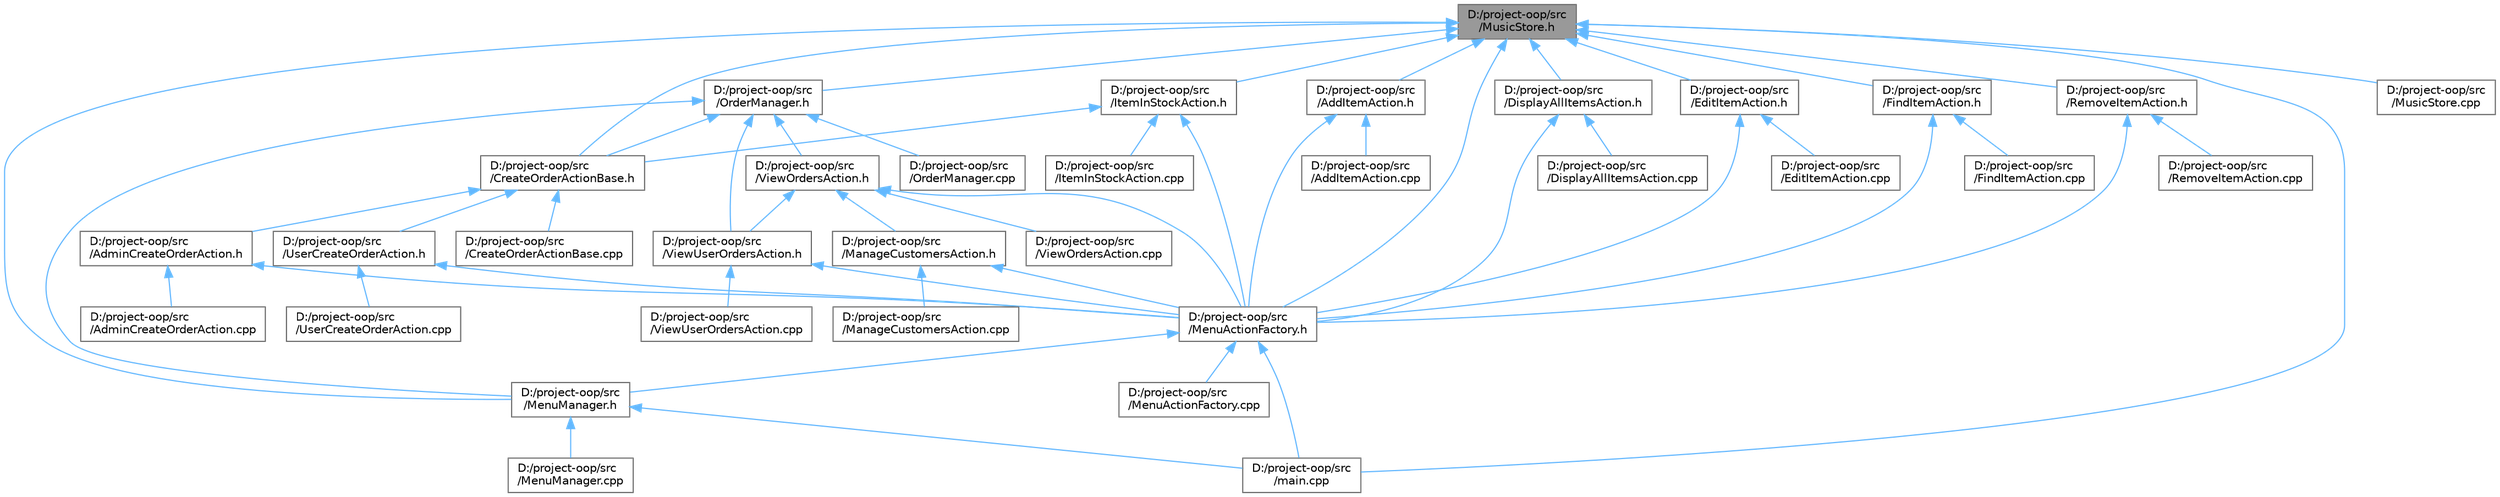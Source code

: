 digraph "D:/project-oop/src/MusicStore.h"
{
 // LATEX_PDF_SIZE
  bgcolor="transparent";
  edge [fontname=Helvetica,fontsize=10,labelfontname=Helvetica,labelfontsize=10];
  node [fontname=Helvetica,fontsize=10,shape=box,height=0.2,width=0.4];
  Node1 [id="Node000001",label="D:/project-oop/src\l/MusicStore.h",height=0.2,width=0.4,color="gray40", fillcolor="grey60", style="filled", fontcolor="black",tooltip="Định nghĩa lớp MusicStore để quản lý các mặt hàng âm nhạc trong cửa hàng."];
  Node1 -> Node2 [id="edge1_Node000001_Node000002",dir="back",color="steelblue1",style="solid",tooltip=" "];
  Node2 [id="Node000002",label="D:/project-oop/src\l/AddItemAction.h",height=0.2,width=0.4,color="grey40", fillcolor="white", style="filled",URL="$_add_item_action_8h.html",tooltip="Định nghĩa lớp AddItemAction thực hiện hành động thêm mặt hàng âm nhạc vào cửa hàng."];
  Node2 -> Node3 [id="edge2_Node000002_Node000003",dir="back",color="steelblue1",style="solid",tooltip=" "];
  Node3 [id="Node000003",label="D:/project-oop/src\l/AddItemAction.cpp",height=0.2,width=0.4,color="grey40", fillcolor="white", style="filled",URL="$_add_item_action_8cpp.html",tooltip=" "];
  Node2 -> Node4 [id="edge3_Node000002_Node000004",dir="back",color="steelblue1",style="solid",tooltip=" "];
  Node4 [id="Node000004",label="D:/project-oop/src\l/MenuActionFactory.h",height=0.2,width=0.4,color="grey40", fillcolor="white", style="filled",URL="$_menu_action_factory_8h.html",tooltip="Định nghĩa lớp MenuActionFactory để tạo các đối tượng hành động tương ứng với lựa chọn menu của người..."];
  Node4 -> Node5 [id="edge4_Node000004_Node000005",dir="back",color="steelblue1",style="solid",tooltip=" "];
  Node5 [id="Node000005",label="D:/project-oop/src\l/MenuActionFactory.cpp",height=0.2,width=0.4,color="grey40", fillcolor="white", style="filled",URL="$_menu_action_factory_8cpp.html",tooltip=" "];
  Node4 -> Node6 [id="edge5_Node000004_Node000006",dir="back",color="steelblue1",style="solid",tooltip=" "];
  Node6 [id="Node000006",label="D:/project-oop/src\l/MenuManager.h",height=0.2,width=0.4,color="grey40", fillcolor="white", style="filled",URL="$_menu_manager_8h.html",tooltip="Định nghĩa lớp MenuManager để quản lý các menu và xử lý tương tác của người dùng trong ứng dụng cửa h..."];
  Node6 -> Node7 [id="edge6_Node000006_Node000007",dir="back",color="steelblue1",style="solid",tooltip=" "];
  Node7 [id="Node000007",label="D:/project-oop/src\l/MenuManager.cpp",height=0.2,width=0.4,color="grey40", fillcolor="white", style="filled",URL="$_menu_manager_8cpp.html",tooltip=" "];
  Node6 -> Node8 [id="edge7_Node000006_Node000008",dir="back",color="steelblue1",style="solid",tooltip=" "];
  Node8 [id="Node000008",label="D:/project-oop/src\l/main.cpp",height=0.2,width=0.4,color="grey40", fillcolor="white", style="filled",URL="$main_8cpp.html",tooltip=" "];
  Node4 -> Node8 [id="edge8_Node000004_Node000008",dir="back",color="steelblue1",style="solid",tooltip=" "];
  Node1 -> Node9 [id="edge9_Node000001_Node000009",dir="back",color="steelblue1",style="solid",tooltip=" "];
  Node9 [id="Node000009",label="D:/project-oop/src\l/CreateOrderActionBase.h",height=0.2,width=0.4,color="grey40", fillcolor="white", style="filled",URL="$_create_order_action_base_8h.html",tooltip="Định nghĩa lớp cơ sở cho hành động tạo đơn hàng, dùng chung cho cả quản trị viên và người dùng."];
  Node9 -> Node10 [id="edge10_Node000009_Node000010",dir="back",color="steelblue1",style="solid",tooltip=" "];
  Node10 [id="Node000010",label="D:/project-oop/src\l/AdminCreateOrderAction.h",height=0.2,width=0.4,color="grey40", fillcolor="white", style="filled",URL="$_admin_create_order_action_8h.html",tooltip="Định nghĩa lớp AdminCreateOrderAction cho phép quản trị viên tạo đơn hàng mới."];
  Node10 -> Node11 [id="edge11_Node000010_Node000011",dir="back",color="steelblue1",style="solid",tooltip=" "];
  Node11 [id="Node000011",label="D:/project-oop/src\l/AdminCreateOrderAction.cpp",height=0.2,width=0.4,color="grey40", fillcolor="white", style="filled",URL="$_admin_create_order_action_8cpp.html",tooltip=" "];
  Node10 -> Node4 [id="edge12_Node000010_Node000004",dir="back",color="steelblue1",style="solid",tooltip=" "];
  Node9 -> Node12 [id="edge13_Node000009_Node000012",dir="back",color="steelblue1",style="solid",tooltip=" "];
  Node12 [id="Node000012",label="D:/project-oop/src\l/CreateOrderActionBase.cpp",height=0.2,width=0.4,color="grey40", fillcolor="white", style="filled",URL="$_create_order_action_base_8cpp.html",tooltip=" "];
  Node9 -> Node13 [id="edge14_Node000009_Node000013",dir="back",color="steelblue1",style="solid",tooltip=" "];
  Node13 [id="Node000013",label="D:/project-oop/src\l/UserCreateOrderAction.h",height=0.2,width=0.4,color="grey40", fillcolor="white", style="filled",URL="$_user_create_order_action_8h.html",tooltip="Định nghĩa lớp UserCreateOrderAction cho phép người dùng tạo đơn hàng mới."];
  Node13 -> Node4 [id="edge15_Node000013_Node000004",dir="back",color="steelblue1",style="solid",tooltip=" "];
  Node13 -> Node14 [id="edge16_Node000013_Node000014",dir="back",color="steelblue1",style="solid",tooltip=" "];
  Node14 [id="Node000014",label="D:/project-oop/src\l/UserCreateOrderAction.cpp",height=0.2,width=0.4,color="grey40", fillcolor="white", style="filled",URL="$_user_create_order_action_8cpp.html",tooltip=" "];
  Node1 -> Node15 [id="edge17_Node000001_Node000015",dir="back",color="steelblue1",style="solid",tooltip=" "];
  Node15 [id="Node000015",label="D:/project-oop/src\l/DisplayAllItemsAction.h",height=0.2,width=0.4,color="grey40", fillcolor="white", style="filled",URL="$_display_all_items_action_8h.html",tooltip="Định nghĩa lớp DisplayAllItemsAction để hiển thị tất cả các mặt hàng âm nhạc trong cửa hàng."];
  Node15 -> Node16 [id="edge18_Node000015_Node000016",dir="back",color="steelblue1",style="solid",tooltip=" "];
  Node16 [id="Node000016",label="D:/project-oop/src\l/DisplayAllItemsAction.cpp",height=0.2,width=0.4,color="grey40", fillcolor="white", style="filled",URL="$_display_all_items_action_8cpp.html",tooltip=" "];
  Node15 -> Node4 [id="edge19_Node000015_Node000004",dir="back",color="steelblue1",style="solid",tooltip=" "];
  Node1 -> Node17 [id="edge20_Node000001_Node000017",dir="back",color="steelblue1",style="solid",tooltip=" "];
  Node17 [id="Node000017",label="D:/project-oop/src\l/EditItemAction.h",height=0.2,width=0.4,color="grey40", fillcolor="white", style="filled",URL="$_edit_item_action_8h.html",tooltip="Định nghĩa lớp EditItemAction để chỉnh sửa thông tin mặt hàng âm nhạc trong cửa hàng."];
  Node17 -> Node18 [id="edge21_Node000017_Node000018",dir="back",color="steelblue1",style="solid",tooltip=" "];
  Node18 [id="Node000018",label="D:/project-oop/src\l/EditItemAction.cpp",height=0.2,width=0.4,color="grey40", fillcolor="white", style="filled",URL="$_edit_item_action_8cpp.html",tooltip=" "];
  Node17 -> Node4 [id="edge22_Node000017_Node000004",dir="back",color="steelblue1",style="solid",tooltip=" "];
  Node1 -> Node19 [id="edge23_Node000001_Node000019",dir="back",color="steelblue1",style="solid",tooltip=" "];
  Node19 [id="Node000019",label="D:/project-oop/src\l/FindItemAction.h",height=0.2,width=0.4,color="grey40", fillcolor="white", style="filled",URL="$_find_item_action_8h.html",tooltip="Định nghĩa lớp FindItemAction để tìm kiếm và hiển thị thông tin mặt hàng âm nhạc trong cửa hàng."];
  Node19 -> Node20 [id="edge24_Node000019_Node000020",dir="back",color="steelblue1",style="solid",tooltip=" "];
  Node20 [id="Node000020",label="D:/project-oop/src\l/FindItemAction.cpp",height=0.2,width=0.4,color="grey40", fillcolor="white", style="filled",URL="$_find_item_action_8cpp.html",tooltip=" "];
  Node19 -> Node4 [id="edge25_Node000019_Node000004",dir="back",color="steelblue1",style="solid",tooltip=" "];
  Node1 -> Node21 [id="edge26_Node000001_Node000021",dir="back",color="steelblue1",style="solid",tooltip=" "];
  Node21 [id="Node000021",label="D:/project-oop/src\l/ItemInStockAction.h",height=0.2,width=0.4,color="grey40", fillcolor="white", style="filled",URL="$_item_in_stock_action_8h.html",tooltip="Định nghĩa lớp ItemInStockAction để hiển thị số lượng mặt hàng âm nhạc có sẵn trong kho."];
  Node21 -> Node9 [id="edge27_Node000021_Node000009",dir="back",color="steelblue1",style="solid",tooltip=" "];
  Node21 -> Node22 [id="edge28_Node000021_Node000022",dir="back",color="steelblue1",style="solid",tooltip=" "];
  Node22 [id="Node000022",label="D:/project-oop/src\l/ItemInStockAction.cpp",height=0.2,width=0.4,color="grey40", fillcolor="white", style="filled",URL="$_item_in_stock_action_8cpp.html",tooltip=" "];
  Node21 -> Node4 [id="edge29_Node000021_Node000004",dir="back",color="steelblue1",style="solid",tooltip=" "];
  Node1 -> Node4 [id="edge30_Node000001_Node000004",dir="back",color="steelblue1",style="solid",tooltip=" "];
  Node1 -> Node6 [id="edge31_Node000001_Node000006",dir="back",color="steelblue1",style="solid",tooltip=" "];
  Node1 -> Node23 [id="edge32_Node000001_Node000023",dir="back",color="steelblue1",style="solid",tooltip=" "];
  Node23 [id="Node000023",label="D:/project-oop/src\l/MusicStore.cpp",height=0.2,width=0.4,color="grey40", fillcolor="white", style="filled",URL="$_music_store_8cpp.html",tooltip=" "];
  Node1 -> Node24 [id="edge33_Node000001_Node000024",dir="back",color="steelblue1",style="solid",tooltip=" "];
  Node24 [id="Node000024",label="D:/project-oop/src\l/OrderManager.h",height=0.2,width=0.4,color="grey40", fillcolor="white", style="filled",URL="$_order_manager_8h.html",tooltip="Định nghĩa lớp OrderManager để quản lý các đơn hàng trong hệ thống."];
  Node24 -> Node9 [id="edge34_Node000024_Node000009",dir="back",color="steelblue1",style="solid",tooltip=" "];
  Node24 -> Node6 [id="edge35_Node000024_Node000006",dir="back",color="steelblue1",style="solid",tooltip=" "];
  Node24 -> Node25 [id="edge36_Node000024_Node000025",dir="back",color="steelblue1",style="solid",tooltip=" "];
  Node25 [id="Node000025",label="D:/project-oop/src\l/OrderManager.cpp",height=0.2,width=0.4,color="grey40", fillcolor="white", style="filled",URL="$_order_manager_8cpp.html",tooltip=" "];
  Node24 -> Node26 [id="edge37_Node000024_Node000026",dir="back",color="steelblue1",style="solid",tooltip=" "];
  Node26 [id="Node000026",label="D:/project-oop/src\l/ViewOrdersAction.h",height=0.2,width=0.4,color="grey40", fillcolor="white", style="filled",URL="$_view_orders_action_8h.html",tooltip="Định nghĩa lớp ViewOrdersAction để xử lý hành động hiển thị danh sách đơn hàng."];
  Node26 -> Node27 [id="edge38_Node000026_Node000027",dir="back",color="steelblue1",style="solid",tooltip=" "];
  Node27 [id="Node000027",label="D:/project-oop/src\l/ManageCustomersAction.h",height=0.2,width=0.4,color="grey40", fillcolor="white", style="filled",URL="$_manage_customers_action_8h.html",tooltip="Định nghĩa lớp ManageCustomersAction để quản lý thông tin khách hàng trong cửa hàng âm nhạc."];
  Node27 -> Node28 [id="edge39_Node000027_Node000028",dir="back",color="steelblue1",style="solid",tooltip=" "];
  Node28 [id="Node000028",label="D:/project-oop/src\l/ManageCustomersAction.cpp",height=0.2,width=0.4,color="grey40", fillcolor="white", style="filled",URL="$_manage_customers_action_8cpp.html",tooltip=" "];
  Node27 -> Node4 [id="edge40_Node000027_Node000004",dir="back",color="steelblue1",style="solid",tooltip=" "];
  Node26 -> Node4 [id="edge41_Node000026_Node000004",dir="back",color="steelblue1",style="solid",tooltip=" "];
  Node26 -> Node29 [id="edge42_Node000026_Node000029",dir="back",color="steelblue1",style="solid",tooltip=" "];
  Node29 [id="Node000029",label="D:/project-oop/src\l/ViewOrdersAction.cpp",height=0.2,width=0.4,color="grey40", fillcolor="white", style="filled",URL="$_view_orders_action_8cpp.html",tooltip=" "];
  Node26 -> Node30 [id="edge43_Node000026_Node000030",dir="back",color="steelblue1",style="solid",tooltip=" "];
  Node30 [id="Node000030",label="D:/project-oop/src\l/ViewUserOrdersAction.h",height=0.2,width=0.4,color="grey40", fillcolor="white", style="filled",URL="$_view_user_orders_action_8h.html",tooltip="Định nghĩa lớp ViewUserOrdersAction để xử lý hành động xem đơn hàng của người dùng."];
  Node30 -> Node4 [id="edge44_Node000030_Node000004",dir="back",color="steelblue1",style="solid",tooltip=" "];
  Node30 -> Node31 [id="edge45_Node000030_Node000031",dir="back",color="steelblue1",style="solid",tooltip=" "];
  Node31 [id="Node000031",label="D:/project-oop/src\l/ViewUserOrdersAction.cpp",height=0.2,width=0.4,color="grey40", fillcolor="white", style="filled",URL="$_view_user_orders_action_8cpp.html",tooltip=" "];
  Node24 -> Node30 [id="edge46_Node000024_Node000030",dir="back",color="steelblue1",style="solid",tooltip=" "];
  Node1 -> Node32 [id="edge47_Node000001_Node000032",dir="back",color="steelblue1",style="solid",tooltip=" "];
  Node32 [id="Node000032",label="D:/project-oop/src\l/RemoveItemAction.h",height=0.2,width=0.4,color="grey40", fillcolor="white", style="filled",URL="$_remove_item_action_8h.html",tooltip="Định nghĩa lớp RemoveItemAction để xử lý hành động xóa mặt hàng khỏi cửa hàng âm nhạc."];
  Node32 -> Node4 [id="edge48_Node000032_Node000004",dir="back",color="steelblue1",style="solid",tooltip=" "];
  Node32 -> Node33 [id="edge49_Node000032_Node000033",dir="back",color="steelblue1",style="solid",tooltip=" "];
  Node33 [id="Node000033",label="D:/project-oop/src\l/RemoveItemAction.cpp",height=0.2,width=0.4,color="grey40", fillcolor="white", style="filled",URL="$_remove_item_action_8cpp.html",tooltip=" "];
  Node1 -> Node8 [id="edge50_Node000001_Node000008",dir="back",color="steelblue1",style="solid",tooltip=" "];
}
